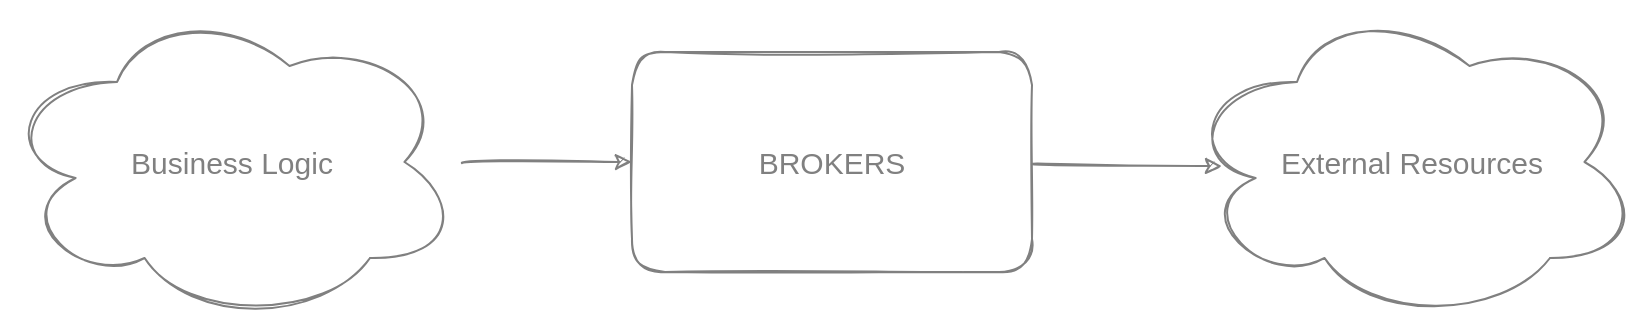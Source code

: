 <mxfile version="16.1.2" type="device" pages="2"><diagram id="jYahB1UCWjn4WiAoBhX7" name="1.0.0"><mxGraphModel dx="1102" dy="857" grid="1" gridSize="10" guides="1" tooltips="1" connect="1" arrows="1" fold="1" page="1" pageScale="1" pageWidth="850" pageHeight="1100" math="0" shadow="0"><root><mxCell id="0"/><mxCell id="1" parent="0"/><mxCell id="5" style="edgeStyle=none;html=1;sketch=1;curved=1;labelBackgroundColor=#808080;strokeColor=#808080;" parent="1" source="2" target="3" edge="1"><mxGeometry relative="1" as="geometry"/></mxCell><mxCell id="2" value="&lt;font style=&quot;font-size: 15px;&quot;&gt;Business Logic&lt;/font&gt;" style="ellipse;shape=cloud;whiteSpace=wrap;html=1;sketch=1;rounded=1;fillColor=none;fontSize=15;labelBackgroundColor=none;fontColor=#808080;strokeColor=#808080;" parent="1" vertex="1"><mxGeometry x="10" y="450" width="230" height="160" as="geometry"/></mxCell><mxCell id="6" style="edgeStyle=none;html=1;entryX=0.087;entryY=0.513;entryDx=0;entryDy=0;entryPerimeter=0;sketch=1;curved=1;labelBackgroundColor=#808080;strokeColor=#808080;" parent="1" source="3" target="4" edge="1"><mxGeometry relative="1" as="geometry"/></mxCell><mxCell id="3" value="&lt;font style=&quot;font-size: 15px&quot; color=&quot;#808080&quot;&gt;BROKERS&lt;/font&gt;" style="rounded=1;whiteSpace=wrap;html=1;sketch=1;fillColor=none;fontSize=11;labelBackgroundColor=none;strokeColor=#808080;" parent="1" vertex="1"><mxGeometry x="325" y="475" width="200" height="110" as="geometry"/></mxCell><mxCell id="4" value="&lt;font style=&quot;font-size: 15px&quot; color=&quot;#808080&quot;&gt;External Resources&lt;/font&gt;" style="ellipse;shape=cloud;whiteSpace=wrap;html=1;sketch=1;rounded=1;fillColor=none;labelBackgroundColor=none;strokeColor=#808080;" parent="1" vertex="1"><mxGeometry x="600" y="450" width="230" height="160" as="geometry"/></mxCell></root></mxGraphModel></diagram><diagram id="sKq81AZHAaub0iOgTf4L" name="1.8.0"><mxGraphModel dx="1102" dy="857" grid="0" gridSize="10" guides="1" tooltips="1" connect="1" arrows="1" fold="1" page="1" pageScale="1" pageWidth="1100" pageHeight="850" math="0" shadow="0"><root><mxCell id="5lzR5V0YQuYmSN3K8H0x-0"/><mxCell id="5lzR5V0YQuYmSN3K8H0x-1" parent="5lzR5V0YQuYmSN3K8H0x-0"/><mxCell id="5lzR5V0YQuYmSN3K8H0x-4" style="edgeStyle=none;html=1;entryX=0.087;entryY=0.513;entryDx=0;entryDy=0;entryPerimeter=0;labelBackgroundColor=#808080;strokeColor=#808080;fontStyle=1;fontFamily=Lucida Console;sketch=1;curved=1;rounded=1;" edge="1" parent="5lzR5V0YQuYmSN3K8H0x-1" source="5lzR5V0YQuYmSN3K8H0x-5"><mxGeometry relative="1" as="geometry"><mxPoint x="420.01" y="417.08" as="targetPoint"/></mxGeometry></mxCell><mxCell id="5lzR5V0YQuYmSN3K8H0x-5" value="&lt;font color=&quot;#808080&quot;&gt;&lt;span style=&quot;font-size: 15px&quot;&gt;CONSUMER&lt;br&gt;(BROKERS)&lt;br&gt;&lt;/span&gt;&lt;/font&gt;" style="rounded=1;whiteSpace=wrap;html=1;fillColor=none;fontSize=11;labelBackgroundColor=none;strokeColor=#808080;fontStyle=1;fontFamily=Lucida Console;sketch=1;" vertex="1" parent="5lzR5V0YQuYmSN3K8H0x-1"><mxGeometry x="125" y="360" width="200" height="110" as="geometry"/></mxCell><mxCell id="5lzR5V0YQuYmSN3K8H0x-10" style="edgeStyle=orthogonalEdgeStyle;rounded=1;orthogonalLoop=1;jettySize=auto;html=1;entryX=0.16;entryY=0.55;entryDx=0;entryDy=0;entryPerimeter=0;strokeColor=#808080;sketch=1;curved=1;fontFamily=Lucida Console;" edge="1" parent="5lzR5V0YQuYmSN3K8H0x-1" source="5lzR5V0YQuYmSN3K8H0x-7" target="5lzR5V0YQuYmSN3K8H0x-8"><mxGeometry relative="1" as="geometry"><Array as="points"><mxPoint x="708" y="417"/><mxPoint x="708" y="263"/></Array></mxGeometry></mxCell><mxCell id="5lzR5V0YQuYmSN3K8H0x-13" style="edgeStyle=orthogonalEdgeStyle;rounded=1;orthogonalLoop=1;jettySize=auto;html=1;entryX=0.16;entryY=0.55;entryDx=0;entryDy=0;entryPerimeter=0;strokeColor=#808080;sketch=1;curved=1;fontFamily=Lucida Console;" edge="1" parent="5lzR5V0YQuYmSN3K8H0x-1" source="5lzR5V0YQuYmSN3K8H0x-7" target="5lzR5V0YQuYmSN3K8H0x-11"><mxGeometry relative="1" as="geometry"/></mxCell><mxCell id="5lzR5V0YQuYmSN3K8H0x-14" style="edgeStyle=orthogonalEdgeStyle;rounded=1;orthogonalLoop=1;jettySize=auto;html=1;entryX=0.16;entryY=0.55;entryDx=0;entryDy=0;entryPerimeter=0;strokeColor=#808080;sketch=1;curved=1;fontFamily=Lucida Console;" edge="1" parent="5lzR5V0YQuYmSN3K8H0x-1" source="5lzR5V0YQuYmSN3K8H0x-7" target="5lzR5V0YQuYmSN3K8H0x-12"><mxGeometry relative="1" as="geometry"><Array as="points"><mxPoint x="708" y="417"/><mxPoint x="708" y="601"/></Array></mxGeometry></mxCell><mxCell id="5lzR5V0YQuYmSN3K8H0x-7" value="&lt;font color=&quot;#808080&quot;&gt;&lt;span style=&quot;font-size: 15px&quot;&gt;STANDARDIZED PROVIDER ABSTRACTION LIBRARY&lt;br&gt;&lt;/span&gt;&lt;/font&gt;" style="rounded=1;whiteSpace=wrap;html=1;fillColor=none;fontSize=11;labelBackgroundColor=none;strokeColor=#808080;fontStyle=1;fontFamily=Lucida Console;sketch=1;" vertex="1" parent="5lzR5V0YQuYmSN3K8H0x-1"><mxGeometry x="418" y="362" width="200" height="110" as="geometry"/></mxCell><mxCell id="5lzR5V0YQuYmSN3K8H0x-8" value="&lt;font&gt;PROVIDER 1&lt;/font&gt;" style="ellipse;shape=cloud;whiteSpace=wrap;html=1;strokeColor=#808080;fontColor=#808080;rounded=1;fontStyle=1;fontSize=16;fontFamily=Lucida Console;labelBackgroundColor=none;fillColor=none;sketch=1;" vertex="1" parent="5lzR5V0YQuYmSN3K8H0x-1"><mxGeometry x="759" y="184" width="207" height="144" as="geometry"/></mxCell><mxCell id="5lzR5V0YQuYmSN3K8H0x-11" value="PROVIDER 2" style="ellipse;shape=cloud;whiteSpace=wrap;html=1;strokeColor=#808080;fontColor=#808080;rounded=1;fontStyle=1;fontSize=16;fontFamily=Lucida Console;labelBackgroundColor=none;fillColor=none;sketch=1;" vertex="1" parent="5lzR5V0YQuYmSN3K8H0x-1"><mxGeometry x="765" y="338" width="207" height="144" as="geometry"/></mxCell><mxCell id="5lzR5V0YQuYmSN3K8H0x-12" value="PROVIDER N" style="ellipse;shape=cloud;whiteSpace=wrap;html=1;strokeColor=#808080;fontColor=#808080;rounded=1;fontStyle=1;fontSize=16;fontFamily=Lucida Console;labelBackgroundColor=none;fillColor=none;sketch=1;" vertex="1" parent="5lzR5V0YQuYmSN3K8H0x-1"><mxGeometry x="768" y="522" width="207" height="144" as="geometry"/></mxCell></root></mxGraphModel></diagram></mxfile>